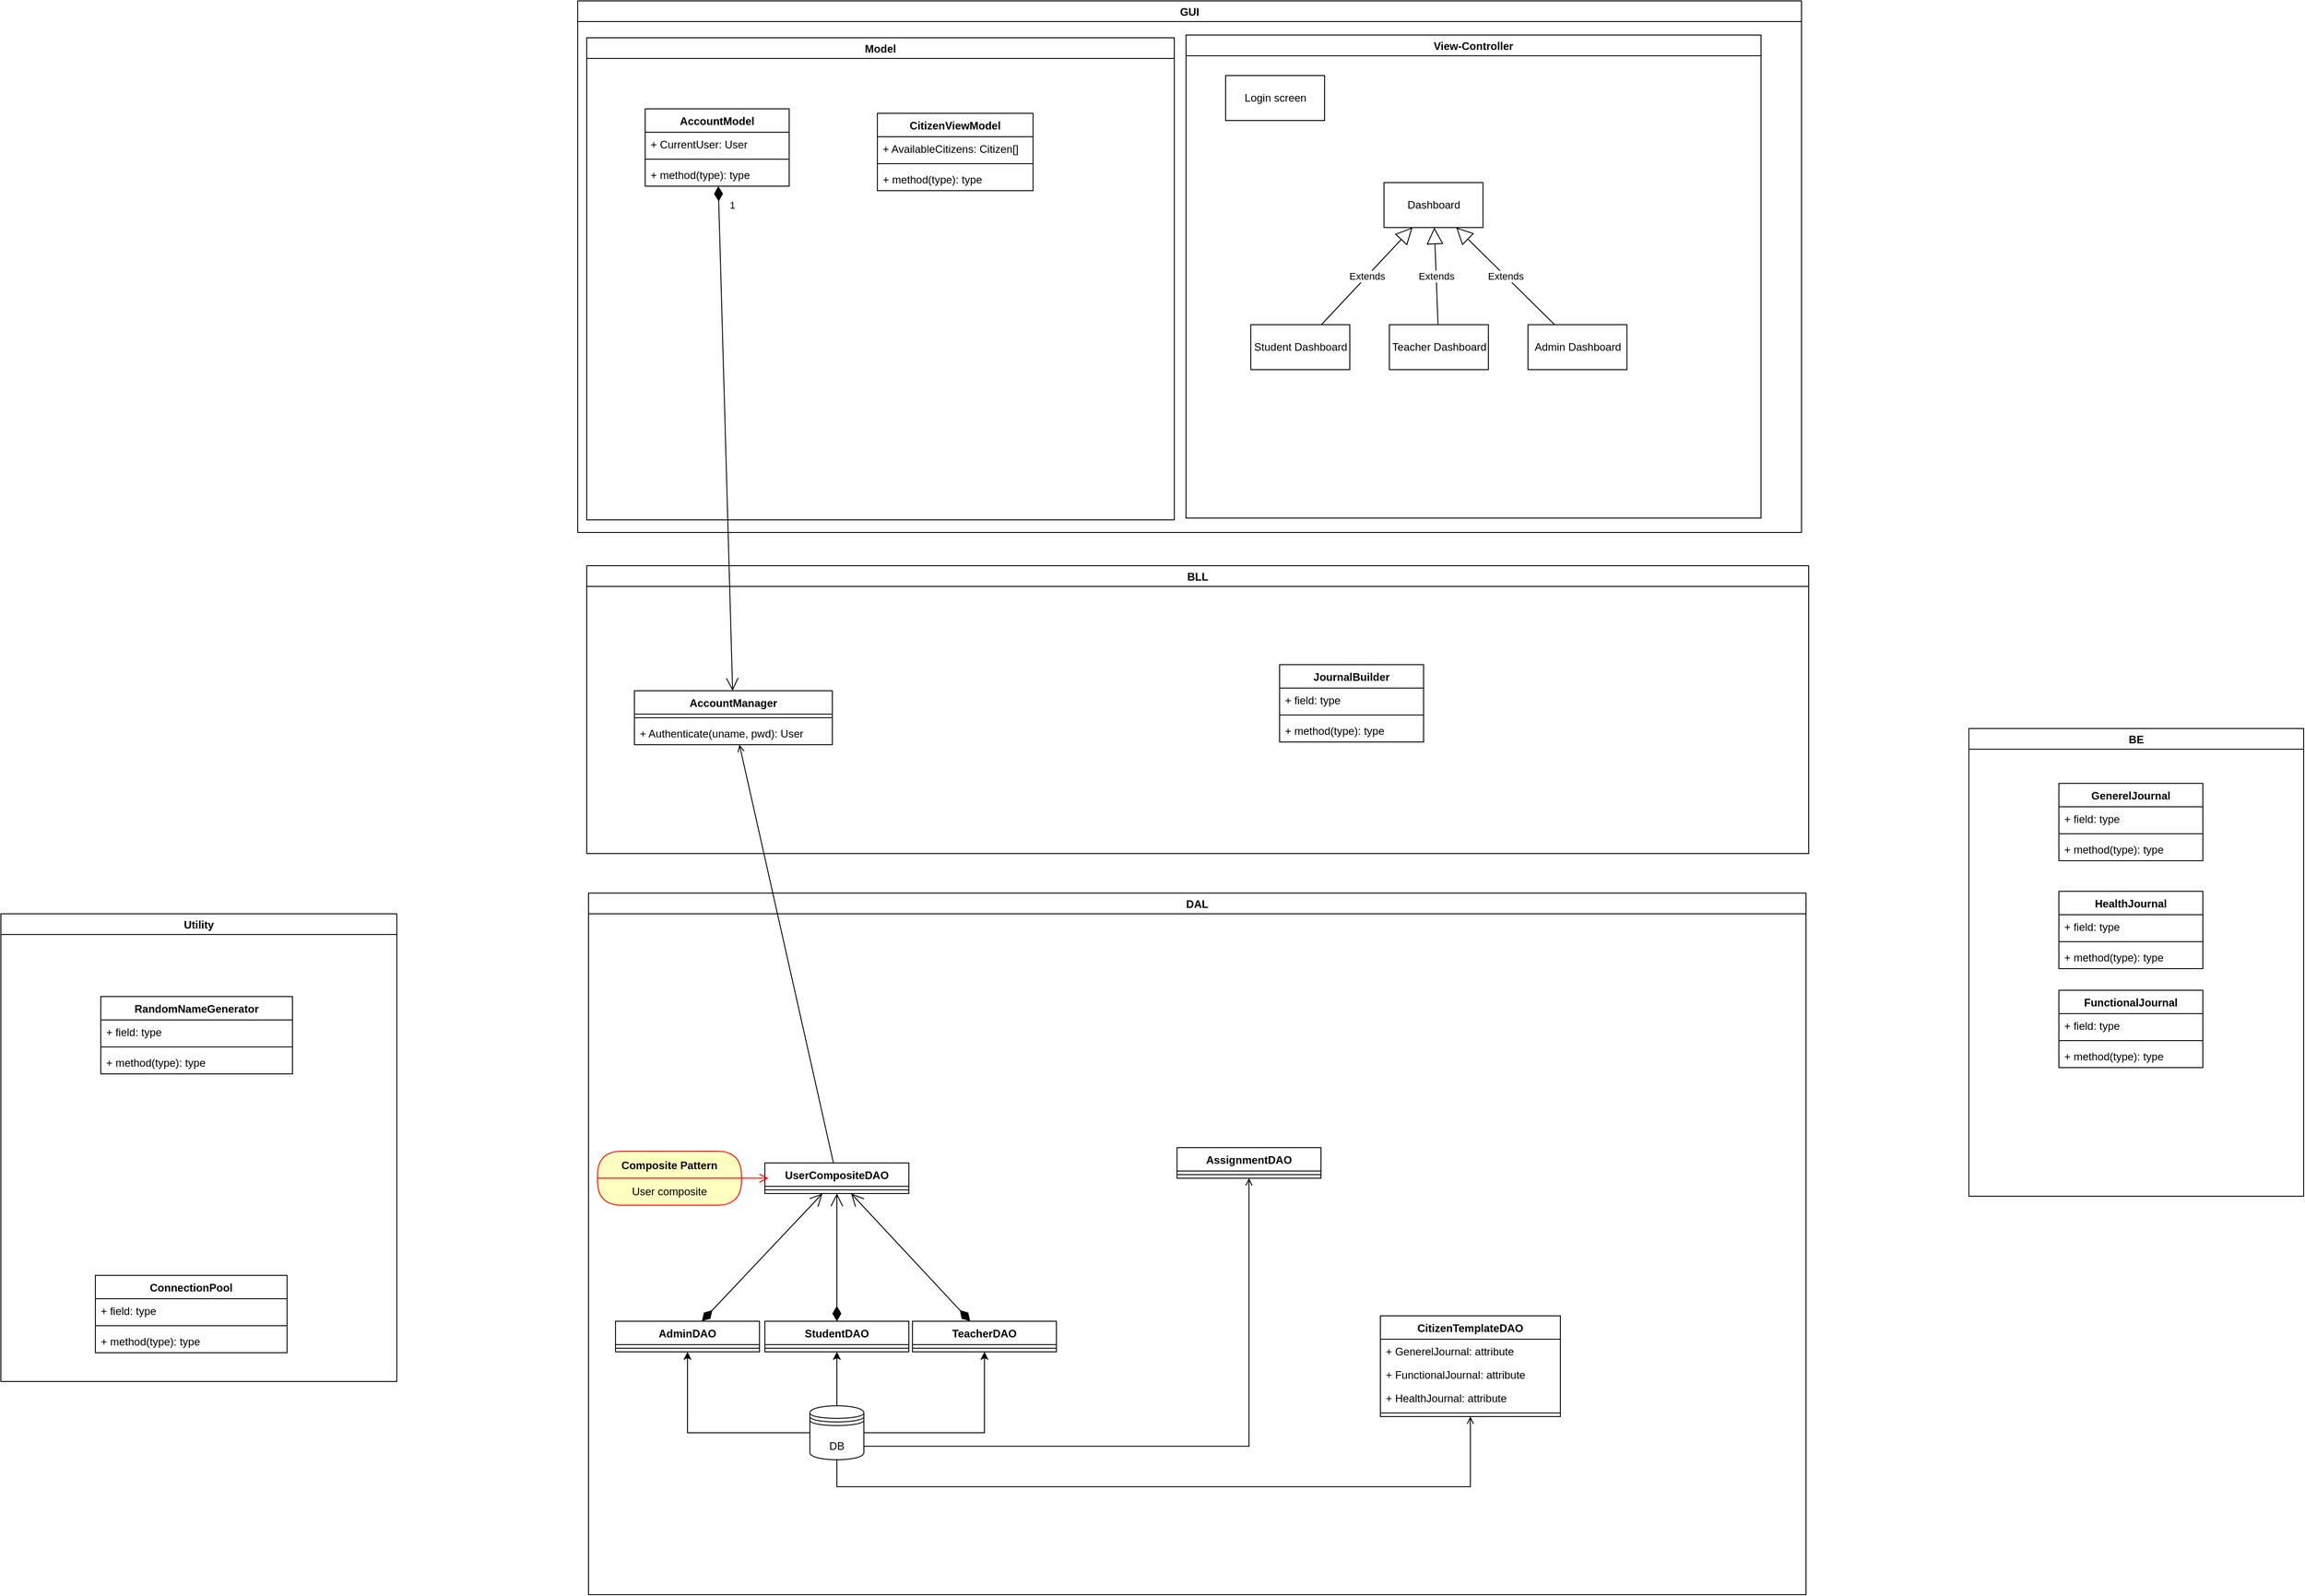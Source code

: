 <mxfile version="17.5.0" type="device"><diagram id="C5RBs43oDa-KdzZeNtuy" name="Page-1"><mxGraphModel dx="2622" dy="1154" grid="0" gridSize="10" guides="1" tooltips="1" connect="1" arrows="1" fold="1" page="0" pageScale="1" pageWidth="827" pageHeight="1169" background="none" math="0" shadow="0"><root><mxCell id="WIyWlLk6GJQsqaUBKTNV-0"/><mxCell id="WIyWlLk6GJQsqaUBKTNV-1" parent="WIyWlLk6GJQsqaUBKTNV-0"/><mxCell id="yGIvSOSz1UJtf5xRjM8N-0" value="GUI" style="swimlane;" parent="WIyWlLk6GJQsqaUBKTNV-1" vertex="1"><mxGeometry x="-185" y="-288" width="1360" height="591" as="geometry"/></mxCell><mxCell id="yGIvSOSz1UJtf5xRjM8N-4" value="View-Controller" style="swimlane;" parent="yGIvSOSz1UJtf5xRjM8N-0" vertex="1"><mxGeometry x="676" y="38" width="639" height="537" as="geometry"/></mxCell><mxCell id="yGIvSOSz1UJtf5xRjM8N-91" value="Student Dashboard" style="html=1;" parent="yGIvSOSz1UJtf5xRjM8N-4" vertex="1"><mxGeometry x="72" y="322" width="110" height="50" as="geometry"/></mxCell><mxCell id="yGIvSOSz1UJtf5xRjM8N-87" value="Login screen" style="html=1;" parent="yGIvSOSz1UJtf5xRjM8N-4" vertex="1"><mxGeometry x="44" y="45" width="110" height="50" as="geometry"/></mxCell><mxCell id="yGIvSOSz1UJtf5xRjM8N-116" value="Teacher Dashboard" style="html=1;" parent="yGIvSOSz1UJtf5xRjM8N-4" vertex="1"><mxGeometry x="226" y="322" width="110" height="50" as="geometry"/></mxCell><mxCell id="yGIvSOSz1UJtf5xRjM8N-117" value="Admin Dashboard" style="html=1;" parent="yGIvSOSz1UJtf5xRjM8N-4" vertex="1"><mxGeometry x="380" y="322" width="110" height="50" as="geometry"/></mxCell><mxCell id="yGIvSOSz1UJtf5xRjM8N-123" value="Dashboard" style="html=1;" parent="yGIvSOSz1UJtf5xRjM8N-4" vertex="1"><mxGeometry x="220" y="164" width="110" height="50" as="geometry"/></mxCell><mxCell id="yGIvSOSz1UJtf5xRjM8N-124" value="Extends" style="endArrow=block;endSize=16;endFill=0;html=1;rounded=0;strokeWidth=1;" parent="yGIvSOSz1UJtf5xRjM8N-4" source="yGIvSOSz1UJtf5xRjM8N-91" target="yGIvSOSz1UJtf5xRjM8N-123" edge="1"><mxGeometry width="160" relative="1" as="geometry"><mxPoint x="-99" y="241" as="sourcePoint"/><mxPoint x="61" y="241" as="targetPoint"/></mxGeometry></mxCell><mxCell id="yGIvSOSz1UJtf5xRjM8N-125" value="Extends" style="endArrow=block;endSize=16;endFill=0;html=1;rounded=0;strokeWidth=1;" parent="yGIvSOSz1UJtf5xRjM8N-4" source="yGIvSOSz1UJtf5xRjM8N-116" target="yGIvSOSz1UJtf5xRjM8N-123" edge="1"><mxGeometry width="160" relative="1" as="geometry"><mxPoint x="360.999" y="267" as="sourcePoint"/><mxPoint x="440.241" y="214" as="targetPoint"/></mxGeometry></mxCell><mxCell id="yGIvSOSz1UJtf5xRjM8N-126" value="Extends" style="endArrow=block;endSize=16;endFill=0;html=1;rounded=0;strokeWidth=1;" parent="yGIvSOSz1UJtf5xRjM8N-4" source="yGIvSOSz1UJtf5xRjM8N-117" target="yGIvSOSz1UJtf5xRjM8N-123" edge="1"><mxGeometry width="160" relative="1" as="geometry"><mxPoint x="781.051" y="82" as="sourcePoint"/><mxPoint x="776.949" y="-26" as="targetPoint"/></mxGeometry></mxCell><mxCell id="yGIvSOSz1UJtf5xRjM8N-3" value="Model" style="swimlane;" parent="yGIvSOSz1UJtf5xRjM8N-0" vertex="1"><mxGeometry x="10" y="41" width="653" height="536" as="geometry"/></mxCell><mxCell id="yGIvSOSz1UJtf5xRjM8N-56" value="AccountModel" style="swimlane;fontStyle=1;align=center;verticalAlign=top;childLayout=stackLayout;horizontal=1;startSize=26;horizontalStack=0;resizeParent=1;resizeParentMax=0;resizeLast=0;collapsible=1;marginBottom=0;" parent="yGIvSOSz1UJtf5xRjM8N-3" vertex="1"><mxGeometry x="65" y="79" width="160" height="86" as="geometry"/></mxCell><mxCell id="yGIvSOSz1UJtf5xRjM8N-57" value="+ CurrentUser: User" style="text;strokeColor=none;fillColor=none;align=left;verticalAlign=top;spacingLeft=4;spacingRight=4;overflow=hidden;rotatable=0;points=[[0,0.5],[1,0.5]];portConstraint=eastwest;" parent="yGIvSOSz1UJtf5xRjM8N-56" vertex="1"><mxGeometry y="26" width="160" height="26" as="geometry"/></mxCell><mxCell id="yGIvSOSz1UJtf5xRjM8N-58" value="" style="line;strokeWidth=1;fillColor=none;align=left;verticalAlign=middle;spacingTop=-1;spacingLeft=3;spacingRight=3;rotatable=0;labelPosition=right;points=[];portConstraint=eastwest;" parent="yGIvSOSz1UJtf5xRjM8N-56" vertex="1"><mxGeometry y="52" width="160" height="8" as="geometry"/></mxCell><mxCell id="yGIvSOSz1UJtf5xRjM8N-59" value="+ method(type): type" style="text;strokeColor=none;fillColor=none;align=left;verticalAlign=top;spacingLeft=4;spacingRight=4;overflow=hidden;rotatable=0;points=[[0,0.5],[1,0.5]];portConstraint=eastwest;" parent="yGIvSOSz1UJtf5xRjM8N-56" vertex="1"><mxGeometry y="60" width="160" height="26" as="geometry"/></mxCell><mxCell id="yGIvSOSz1UJtf5xRjM8N-127" value="CitizenViewModel" style="swimlane;fontStyle=1;align=center;verticalAlign=top;childLayout=stackLayout;horizontal=1;startSize=26;horizontalStack=0;resizeParent=1;resizeParentMax=0;resizeLast=0;collapsible=1;marginBottom=0;" parent="yGIvSOSz1UJtf5xRjM8N-3" vertex="1"><mxGeometry x="323" y="84" width="173" height="86" as="geometry"/></mxCell><mxCell id="yGIvSOSz1UJtf5xRjM8N-128" value="+ AvailableCitizens: Citizen[]" style="text;strokeColor=none;fillColor=none;align=left;verticalAlign=top;spacingLeft=4;spacingRight=4;overflow=hidden;rotatable=0;points=[[0,0.5],[1,0.5]];portConstraint=eastwest;" parent="yGIvSOSz1UJtf5xRjM8N-127" vertex="1"><mxGeometry y="26" width="173" height="26" as="geometry"/></mxCell><mxCell id="yGIvSOSz1UJtf5xRjM8N-129" value="" style="line;strokeWidth=1;fillColor=none;align=left;verticalAlign=middle;spacingTop=-1;spacingLeft=3;spacingRight=3;rotatable=0;labelPosition=right;points=[];portConstraint=eastwest;" parent="yGIvSOSz1UJtf5xRjM8N-127" vertex="1"><mxGeometry y="52" width="173" height="8" as="geometry"/></mxCell><mxCell id="yGIvSOSz1UJtf5xRjM8N-130" value="+ method(type): type" style="text;strokeColor=none;fillColor=none;align=left;verticalAlign=top;spacingLeft=4;spacingRight=4;overflow=hidden;rotatable=0;points=[[0,0.5],[1,0.5]];portConstraint=eastwest;" parent="yGIvSOSz1UJtf5xRjM8N-127" vertex="1"><mxGeometry y="60" width="173" height="26" as="geometry"/></mxCell><mxCell id="yGIvSOSz1UJtf5xRjM8N-1" value="BLL" style="swimlane;" parent="WIyWlLk6GJQsqaUBKTNV-1" vertex="1"><mxGeometry x="-175" y="340" width="1358" height="320" as="geometry"/></mxCell><mxCell id="yGIvSOSz1UJtf5xRjM8N-48" value="AccountManager" style="swimlane;fontStyle=1;align=center;verticalAlign=top;childLayout=stackLayout;horizontal=1;startSize=26;horizontalStack=0;resizeParent=1;resizeParentMax=0;resizeLast=0;collapsible=1;marginBottom=0;" parent="yGIvSOSz1UJtf5xRjM8N-1" vertex="1"><mxGeometry x="53" y="139" width="220" height="60" as="geometry"/></mxCell><mxCell id="yGIvSOSz1UJtf5xRjM8N-50" value="" style="line;strokeWidth=1;fillColor=none;align=left;verticalAlign=middle;spacingTop=-1;spacingLeft=3;spacingRight=3;rotatable=0;labelPosition=right;points=[];portConstraint=eastwest;" parent="yGIvSOSz1UJtf5xRjM8N-48" vertex="1"><mxGeometry y="26" width="220" height="8" as="geometry"/></mxCell><mxCell id="yGIvSOSz1UJtf5xRjM8N-51" value="+ Authenticate(uname, pwd): User" style="text;strokeColor=none;fillColor=none;align=left;verticalAlign=top;spacingLeft=4;spacingRight=4;overflow=hidden;rotatable=0;points=[[0,0.5],[1,0.5]];portConstraint=eastwest;" parent="yGIvSOSz1UJtf5xRjM8N-48" vertex="1"><mxGeometry y="34" width="220" height="26" as="geometry"/></mxCell><mxCell id="yGIvSOSz1UJtf5xRjM8N-61" value="JournalBuilder" style="swimlane;fontStyle=1;align=center;verticalAlign=top;childLayout=stackLayout;horizontal=1;startSize=26;horizontalStack=0;resizeParent=1;resizeParentMax=0;resizeLast=0;collapsible=1;marginBottom=0;" parent="yGIvSOSz1UJtf5xRjM8N-1" vertex="1"><mxGeometry x="770" y="110" width="160" height="86" as="geometry"/></mxCell><mxCell id="yGIvSOSz1UJtf5xRjM8N-62" value="+ field: type" style="text;strokeColor=none;fillColor=none;align=left;verticalAlign=top;spacingLeft=4;spacingRight=4;overflow=hidden;rotatable=0;points=[[0,0.5],[1,0.5]];portConstraint=eastwest;" parent="yGIvSOSz1UJtf5xRjM8N-61" vertex="1"><mxGeometry y="26" width="160" height="26" as="geometry"/></mxCell><mxCell id="yGIvSOSz1UJtf5xRjM8N-63" value="" style="line;strokeWidth=1;fillColor=none;align=left;verticalAlign=middle;spacingTop=-1;spacingLeft=3;spacingRight=3;rotatable=0;labelPosition=right;points=[];portConstraint=eastwest;" parent="yGIvSOSz1UJtf5xRjM8N-61" vertex="1"><mxGeometry y="52" width="160" height="8" as="geometry"/></mxCell><mxCell id="yGIvSOSz1UJtf5xRjM8N-64" value="+ method(type): type" style="text;strokeColor=none;fillColor=none;align=left;verticalAlign=top;spacingLeft=4;spacingRight=4;overflow=hidden;rotatable=0;points=[[0,0.5],[1,0.5]];portConstraint=eastwest;" parent="yGIvSOSz1UJtf5xRjM8N-61" vertex="1"><mxGeometry y="60" width="160" height="26" as="geometry"/></mxCell><mxCell id="yGIvSOSz1UJtf5xRjM8N-2" value="DAL" style="swimlane;" parent="WIyWlLk6GJQsqaUBKTNV-1" vertex="1"><mxGeometry x="-173" y="704" width="1353" height="780" as="geometry"/></mxCell><mxCell id="yGIvSOSz1UJtf5xRjM8N-9" value="StudentDAO" style="swimlane;fontStyle=1;align=center;verticalAlign=top;childLayout=stackLayout;horizontal=1;startSize=26;horizontalStack=0;resizeParent=1;resizeParentMax=0;resizeLast=0;collapsible=1;marginBottom=0;" parent="yGIvSOSz1UJtf5xRjM8N-2" vertex="1"><mxGeometry x="196" y="476" width="160" height="34" as="geometry"/></mxCell><mxCell id="yGIvSOSz1UJtf5xRjM8N-11" value="" style="line;strokeWidth=1;fillColor=none;align=left;verticalAlign=middle;spacingTop=-1;spacingLeft=3;spacingRight=3;rotatable=0;labelPosition=right;points=[];portConstraint=eastwest;" parent="yGIvSOSz1UJtf5xRjM8N-9" vertex="1"><mxGeometry y="26" width="160" height="8" as="geometry"/></mxCell><mxCell id="yGIvSOSz1UJtf5xRjM8N-43" style="rounded=0;orthogonalLoop=1;jettySize=auto;html=1;endArrow=open;align=left;verticalAlign=bottom;endSize=12;startArrow=diamondThin;startSize=14;startFill=1;" parent="yGIvSOSz1UJtf5xRjM8N-2" source="yGIvSOSz1UJtf5xRjM8N-13" target="yGIvSOSz1UJtf5xRjM8N-32" edge="1"><mxGeometry relative="1" as="geometry"/></mxCell><mxCell id="yGIvSOSz1UJtf5xRjM8N-13" value="TeacherDAO" style="swimlane;fontStyle=1;align=center;verticalAlign=top;childLayout=stackLayout;horizontal=1;startSize=26;horizontalStack=0;resizeParent=1;resizeParentMax=0;resizeLast=0;collapsible=1;marginBottom=0;" parent="yGIvSOSz1UJtf5xRjM8N-2" vertex="1"><mxGeometry x="360" y="476" width="160" height="34" as="geometry"/></mxCell><mxCell id="yGIvSOSz1UJtf5xRjM8N-15" value="" style="line;strokeWidth=1;fillColor=none;align=left;verticalAlign=middle;spacingTop=-1;spacingLeft=3;spacingRight=3;rotatable=0;labelPosition=right;points=[];portConstraint=eastwest;" parent="yGIvSOSz1UJtf5xRjM8N-13" vertex="1"><mxGeometry y="26" width="160" height="8" as="geometry"/></mxCell><mxCell id="yGIvSOSz1UJtf5xRjM8N-44" style="rounded=0;orthogonalLoop=1;jettySize=auto;html=1;endArrow=open;align=left;verticalAlign=bottom;endSize=12;startArrow=diamondThin;startSize=14;startFill=1;" parent="yGIvSOSz1UJtf5xRjM8N-2" source="yGIvSOSz1UJtf5xRjM8N-17" target="yGIvSOSz1UJtf5xRjM8N-32" edge="1"><mxGeometry relative="1" as="geometry"/></mxCell><mxCell id="yGIvSOSz1UJtf5xRjM8N-17" value="AdminDAO" style="swimlane;fontStyle=1;align=center;verticalAlign=top;childLayout=stackLayout;horizontal=1;startSize=26;horizontalStack=0;resizeParent=1;resizeParentMax=0;resizeLast=0;collapsible=1;marginBottom=0;" parent="yGIvSOSz1UJtf5xRjM8N-2" vertex="1"><mxGeometry x="30" y="476" width="160" height="34" as="geometry"/></mxCell><mxCell id="yGIvSOSz1UJtf5xRjM8N-19" value="" style="line;strokeWidth=1;fillColor=none;align=left;verticalAlign=middle;spacingTop=-1;spacingLeft=3;spacingRight=3;rotatable=0;labelPosition=right;points=[];portConstraint=eastwest;" parent="yGIvSOSz1UJtf5xRjM8N-17" vertex="1"><mxGeometry y="26" width="160" height="8" as="geometry"/></mxCell><mxCell id="yGIvSOSz1UJtf5xRjM8N-24" style="edgeStyle=orthogonalEdgeStyle;rounded=0;orthogonalLoop=1;jettySize=auto;html=1;" parent="yGIvSOSz1UJtf5xRjM8N-2" source="yGIvSOSz1UJtf5xRjM8N-23" target="yGIvSOSz1UJtf5xRjM8N-9" edge="1"><mxGeometry relative="1" as="geometry"/></mxCell><mxCell id="yGIvSOSz1UJtf5xRjM8N-25" style="edgeStyle=orthogonalEdgeStyle;rounded=0;orthogonalLoop=1;jettySize=auto;html=1;" parent="yGIvSOSz1UJtf5xRjM8N-2" source="yGIvSOSz1UJtf5xRjM8N-23" target="yGIvSOSz1UJtf5xRjM8N-13" edge="1"><mxGeometry relative="1" as="geometry"/></mxCell><mxCell id="yGIvSOSz1UJtf5xRjM8N-26" style="edgeStyle=orthogonalEdgeStyle;rounded=0;orthogonalLoop=1;jettySize=auto;html=1;" parent="yGIvSOSz1UJtf5xRjM8N-2" source="yGIvSOSz1UJtf5xRjM8N-23" target="yGIvSOSz1UJtf5xRjM8N-17" edge="1"><mxGeometry relative="1" as="geometry"/></mxCell><mxCell id="yGIvSOSz1UJtf5xRjM8N-78" style="edgeStyle=orthogonalEdgeStyle;rounded=0;orthogonalLoop=1;jettySize=auto;html=1;endArrow=open;endFill=0;strokeWidth=1;" parent="yGIvSOSz1UJtf5xRjM8N-2" source="yGIvSOSz1UJtf5xRjM8N-23" target="yGIvSOSz1UJtf5xRjM8N-34" edge="1"><mxGeometry relative="1" as="geometry"><Array as="points"><mxPoint x="276" y="660"/><mxPoint x="980" y="660"/></Array></mxGeometry></mxCell><mxCell id="yGIvSOSz1UJtf5xRjM8N-23" value="" style="shape=datastore;whiteSpace=wrap;html=1;" parent="yGIvSOSz1UJtf5xRjM8N-2" vertex="1"><mxGeometry x="246" y="570" width="60" height="60" as="geometry"/></mxCell><mxCell id="yGIvSOSz1UJtf5xRjM8N-77" style="edgeStyle=orthogonalEdgeStyle;rounded=0;orthogonalLoop=1;jettySize=auto;html=1;endArrow=open;endFill=0;strokeWidth=1;" parent="yGIvSOSz1UJtf5xRjM8N-2" source="yGIvSOSz1UJtf5xRjM8N-27" target="yGIvSOSz1UJtf5xRjM8N-28" edge="1"><mxGeometry relative="1" as="geometry"/></mxCell><mxCell id="yGIvSOSz1UJtf5xRjM8N-27" value="DB" style="text;html=1;strokeColor=none;fillColor=none;align=center;verticalAlign=middle;whiteSpace=wrap;rounded=0;" parent="yGIvSOSz1UJtf5xRjM8N-2" vertex="1"><mxGeometry x="246" y="600" width="60" height="30" as="geometry"/></mxCell><mxCell id="yGIvSOSz1UJtf5xRjM8N-28" value="AssignmentDAO" style="swimlane;fontStyle=1;align=center;verticalAlign=top;childLayout=stackLayout;horizontal=1;startSize=26;horizontalStack=0;resizeParent=1;resizeParentMax=0;resizeLast=0;collapsible=1;marginBottom=0;" parent="yGIvSOSz1UJtf5xRjM8N-2" vertex="1"><mxGeometry x="654" y="283" width="160" height="34" as="geometry"/></mxCell><mxCell id="yGIvSOSz1UJtf5xRjM8N-30" value="" style="line;strokeWidth=1;fillColor=none;align=left;verticalAlign=middle;spacingTop=-1;spacingLeft=3;spacingRight=3;rotatable=0;labelPosition=right;points=[];portConstraint=eastwest;" parent="yGIvSOSz1UJtf5xRjM8N-28" vertex="1"><mxGeometry y="26" width="160" height="8" as="geometry"/></mxCell><mxCell id="yGIvSOSz1UJtf5xRjM8N-32" value="UserCompositeDAO" style="swimlane;fontStyle=1;align=center;verticalAlign=top;childLayout=stackLayout;horizontal=1;startSize=26;horizontalStack=0;resizeParent=1;resizeParentMax=0;resizeLast=0;collapsible=1;marginBottom=0;" parent="yGIvSOSz1UJtf5xRjM8N-2" vertex="1"><mxGeometry x="196" y="300" width="160" height="34" as="geometry"/></mxCell><mxCell id="yGIvSOSz1UJtf5xRjM8N-33" value="" style="line;strokeWidth=1;fillColor=none;align=left;verticalAlign=middle;spacingTop=-1;spacingLeft=3;spacingRight=3;rotatable=0;labelPosition=right;points=[];portConstraint=eastwest;" parent="yGIvSOSz1UJtf5xRjM8N-32" vertex="1"><mxGeometry y="26" width="160" height="8" as="geometry"/></mxCell><mxCell id="yGIvSOSz1UJtf5xRjM8N-34" value="CitizenTemplateDAO" style="swimlane;fontStyle=1;align=center;verticalAlign=top;childLayout=stackLayout;horizontal=1;startSize=26;horizontalStack=0;resizeParent=1;resizeParentMax=0;resizeLast=0;collapsible=1;marginBottom=0;" parent="yGIvSOSz1UJtf5xRjM8N-2" vertex="1"><mxGeometry x="880" y="470" width="200" height="112" as="geometry"/></mxCell><mxCell id="yGIvSOSz1UJtf5xRjM8N-38" value="+ GenerelJournal: attribute" style="text;strokeColor=none;fillColor=none;align=left;verticalAlign=top;spacingLeft=4;spacingRight=4;overflow=hidden;rotatable=0;points=[[0,0.5],[1,0.5]];portConstraint=eastwest;" parent="yGIvSOSz1UJtf5xRjM8N-34" vertex="1"><mxGeometry y="26" width="200" height="26" as="geometry"/></mxCell><mxCell id="yGIvSOSz1UJtf5xRjM8N-39" value="+ FunctionalJournal: attribute" style="text;strokeColor=none;fillColor=none;align=left;verticalAlign=top;spacingLeft=4;spacingRight=4;overflow=hidden;rotatable=0;points=[[0,0.5],[1,0.5]];portConstraint=eastwest;" parent="yGIvSOSz1UJtf5xRjM8N-34" vertex="1"><mxGeometry y="52" width="200" height="26" as="geometry"/></mxCell><mxCell id="yGIvSOSz1UJtf5xRjM8N-40" value="+ HealthJournal: attribute" style="text;strokeColor=none;fillColor=none;align=left;verticalAlign=top;spacingLeft=4;spacingRight=4;overflow=hidden;rotatable=0;points=[[0,0.5],[1,0.5]];portConstraint=eastwest;" parent="yGIvSOSz1UJtf5xRjM8N-34" vertex="1"><mxGeometry y="78" width="200" height="26" as="geometry"/></mxCell><mxCell id="yGIvSOSz1UJtf5xRjM8N-36" value="" style="line;strokeWidth=1;fillColor=none;align=left;verticalAlign=middle;spacingTop=-1;spacingLeft=3;spacingRight=3;rotatable=0;labelPosition=right;points=[];portConstraint=eastwest;" parent="yGIvSOSz1UJtf5xRjM8N-34" vertex="1"><mxGeometry y="104" width="200" height="8" as="geometry"/></mxCell><mxCell id="yGIvSOSz1UJtf5xRjM8N-41" value="" style="endArrow=open;html=1;endSize=12;startArrow=diamondThin;startSize=14;startFill=1;align=left;verticalAlign=bottom;rounded=0;" parent="yGIvSOSz1UJtf5xRjM8N-2" source="yGIvSOSz1UJtf5xRjM8N-9" target="yGIvSOSz1UJtf5xRjM8N-32" edge="1"><mxGeometry x="-0.92" y="-10" relative="1" as="geometry"><mxPoint x="390" y="430" as="sourcePoint"/><mxPoint x="550" y="430" as="targetPoint"/><mxPoint as="offset"/></mxGeometry></mxCell><mxCell id="yGIvSOSz1UJtf5xRjM8N-47" value="" style="edgeStyle=orthogonalEdgeStyle;html=1;verticalAlign=bottom;endArrow=open;endSize=8;strokeColor=#ff0000;rounded=0;" parent="yGIvSOSz1UJtf5xRjM8N-2" source="yGIvSOSz1UJtf5xRjM8N-45" edge="1"><mxGeometry relative="1" as="geometry"><mxPoint x="200" y="317" as="targetPoint"/></mxGeometry></mxCell><mxCell id="yGIvSOSz1UJtf5xRjM8N-45" value="Composite Pattern" style="swimlane;fontStyle=1;align=center;verticalAlign=middle;childLayout=stackLayout;horizontal=1;startSize=30;horizontalStack=0;resizeParent=0;resizeLast=1;container=0;fontColor=#000000;collapsible=0;rounded=1;arcSize=30;strokeColor=#ff0000;fillColor=#ffffc0;swimlaneFillColor=#ffffc0;dropTarget=0;" parent="yGIvSOSz1UJtf5xRjM8N-2" vertex="1"><mxGeometry x="10" y="287" width="160" height="60" as="geometry"/></mxCell><mxCell id="yGIvSOSz1UJtf5xRjM8N-46" value="User composite" style="text;html=1;strokeColor=none;fillColor=none;align=center;verticalAlign=middle;spacingLeft=4;spacingRight=4;whiteSpace=wrap;overflow=hidden;rotatable=0;fontColor=#000000;" parent="yGIvSOSz1UJtf5xRjM8N-45" vertex="1"><mxGeometry y="30" width="160" height="30" as="geometry"/></mxCell><mxCell id="yGIvSOSz1UJtf5xRjM8N-55" style="rounded=0;orthogonalLoop=1;jettySize=auto;html=1;endArrow=open;endFill=0;strokeWidth=1;" parent="WIyWlLk6GJQsqaUBKTNV-1" source="yGIvSOSz1UJtf5xRjM8N-32" target="yGIvSOSz1UJtf5xRjM8N-48" edge="1"><mxGeometry relative="1" as="geometry"/></mxCell><mxCell id="yGIvSOSz1UJtf5xRjM8N-60" value="1" style="endArrow=open;html=1;endSize=12;startArrow=diamondThin;startSize=14;startFill=1;align=left;verticalAlign=bottom;rounded=0;strokeWidth=1;" parent="WIyWlLk6GJQsqaUBKTNV-1" source="yGIvSOSz1UJtf5xRjM8N-56" target="yGIvSOSz1UJtf5xRjM8N-48" edge="1"><mxGeometry x="-0.892" y="10" relative="1" as="geometry"><mxPoint x="570" y="370" as="sourcePoint"/><mxPoint x="730" y="370" as="targetPoint"/><mxPoint as="offset"/></mxGeometry></mxCell><mxCell id="yGIvSOSz1UJtf5xRjM8N-79" value="BE" style="swimlane;" parent="WIyWlLk6GJQsqaUBKTNV-1" vertex="1"><mxGeometry x="1361" y="521" width="372" height="520" as="geometry"/></mxCell><mxCell id="yGIvSOSz1UJtf5xRjM8N-69" value="HealthJournal" style="swimlane;fontStyle=1;align=center;verticalAlign=top;childLayout=stackLayout;horizontal=1;startSize=26;horizontalStack=0;resizeParent=1;resizeParentMax=0;resizeLast=0;collapsible=1;marginBottom=0;" parent="yGIvSOSz1UJtf5xRjM8N-79" vertex="1"><mxGeometry x="100" y="181" width="160" height="86" as="geometry"/></mxCell><mxCell id="yGIvSOSz1UJtf5xRjM8N-70" value="+ field: type" style="text;strokeColor=none;fillColor=none;align=left;verticalAlign=top;spacingLeft=4;spacingRight=4;overflow=hidden;rotatable=0;points=[[0,0.5],[1,0.5]];portConstraint=eastwest;" parent="yGIvSOSz1UJtf5xRjM8N-69" vertex="1"><mxGeometry y="26" width="160" height="26" as="geometry"/></mxCell><mxCell id="yGIvSOSz1UJtf5xRjM8N-71" value="" style="line;strokeWidth=1;fillColor=none;align=left;verticalAlign=middle;spacingTop=-1;spacingLeft=3;spacingRight=3;rotatable=0;labelPosition=right;points=[];portConstraint=eastwest;" parent="yGIvSOSz1UJtf5xRjM8N-69" vertex="1"><mxGeometry y="52" width="160" height="8" as="geometry"/></mxCell><mxCell id="yGIvSOSz1UJtf5xRjM8N-72" value="+ method(type): type" style="text;strokeColor=none;fillColor=none;align=left;verticalAlign=top;spacingLeft=4;spacingRight=4;overflow=hidden;rotatable=0;points=[[0,0.5],[1,0.5]];portConstraint=eastwest;" parent="yGIvSOSz1UJtf5xRjM8N-69" vertex="1"><mxGeometry y="60" width="160" height="26" as="geometry"/></mxCell><mxCell id="yGIvSOSz1UJtf5xRjM8N-73" value="FunctionalJournal" style="swimlane;fontStyle=1;align=center;verticalAlign=top;childLayout=stackLayout;horizontal=1;startSize=26;horizontalStack=0;resizeParent=1;resizeParentMax=0;resizeLast=0;collapsible=1;marginBottom=0;" parent="yGIvSOSz1UJtf5xRjM8N-79" vertex="1"><mxGeometry x="100" y="291" width="160" height="86" as="geometry"/></mxCell><mxCell id="yGIvSOSz1UJtf5xRjM8N-74" value="+ field: type" style="text;strokeColor=none;fillColor=none;align=left;verticalAlign=top;spacingLeft=4;spacingRight=4;overflow=hidden;rotatable=0;points=[[0,0.5],[1,0.5]];portConstraint=eastwest;" parent="yGIvSOSz1UJtf5xRjM8N-73" vertex="1"><mxGeometry y="26" width="160" height="26" as="geometry"/></mxCell><mxCell id="yGIvSOSz1UJtf5xRjM8N-75" value="" style="line;strokeWidth=1;fillColor=none;align=left;verticalAlign=middle;spacingTop=-1;spacingLeft=3;spacingRight=3;rotatable=0;labelPosition=right;points=[];portConstraint=eastwest;" parent="yGIvSOSz1UJtf5xRjM8N-73" vertex="1"><mxGeometry y="52" width="160" height="8" as="geometry"/></mxCell><mxCell id="yGIvSOSz1UJtf5xRjM8N-76" value="+ method(type): type" style="text;strokeColor=none;fillColor=none;align=left;verticalAlign=top;spacingLeft=4;spacingRight=4;overflow=hidden;rotatable=0;points=[[0,0.5],[1,0.5]];portConstraint=eastwest;" parent="yGIvSOSz1UJtf5xRjM8N-73" vertex="1"><mxGeometry y="60" width="160" height="26" as="geometry"/></mxCell><mxCell id="yGIvSOSz1UJtf5xRjM8N-65" value="GenerelJournal" style="swimlane;fontStyle=1;align=center;verticalAlign=top;childLayout=stackLayout;horizontal=1;startSize=26;horizontalStack=0;resizeParent=1;resizeParentMax=0;resizeLast=0;collapsible=1;marginBottom=0;" parent="yGIvSOSz1UJtf5xRjM8N-79" vertex="1"><mxGeometry x="100" y="61" width="160" height="86" as="geometry"/></mxCell><mxCell id="yGIvSOSz1UJtf5xRjM8N-66" value="+ field: type" style="text;strokeColor=none;fillColor=none;align=left;verticalAlign=top;spacingLeft=4;spacingRight=4;overflow=hidden;rotatable=0;points=[[0,0.5],[1,0.5]];portConstraint=eastwest;" parent="yGIvSOSz1UJtf5xRjM8N-65" vertex="1"><mxGeometry y="26" width="160" height="26" as="geometry"/></mxCell><mxCell id="yGIvSOSz1UJtf5xRjM8N-67" value="" style="line;strokeWidth=1;fillColor=none;align=left;verticalAlign=middle;spacingTop=-1;spacingLeft=3;spacingRight=3;rotatable=0;labelPosition=right;points=[];portConstraint=eastwest;" parent="yGIvSOSz1UJtf5xRjM8N-65" vertex="1"><mxGeometry y="52" width="160" height="8" as="geometry"/></mxCell><mxCell id="yGIvSOSz1UJtf5xRjM8N-68" value="+ method(type): type" style="text;strokeColor=none;fillColor=none;align=left;verticalAlign=top;spacingLeft=4;spacingRight=4;overflow=hidden;rotatable=0;points=[[0,0.5],[1,0.5]];portConstraint=eastwest;" parent="yGIvSOSz1UJtf5xRjM8N-65" vertex="1"><mxGeometry y="60" width="160" height="26" as="geometry"/></mxCell><mxCell id="yGIvSOSz1UJtf5xRjM8N-94" value="Utility" style="swimlane;" parent="WIyWlLk6GJQsqaUBKTNV-1" vertex="1"><mxGeometry x="-826" y="727" width="440" height="520" as="geometry"/></mxCell><mxCell id="yGIvSOSz1UJtf5xRjM8N-108" value="RandomNameGenerator" style="swimlane;fontStyle=1;align=center;verticalAlign=top;childLayout=stackLayout;horizontal=1;startSize=26;horizontalStack=0;resizeParent=1;resizeParentMax=0;resizeLast=0;collapsible=1;marginBottom=0;" parent="yGIvSOSz1UJtf5xRjM8N-94" vertex="1"><mxGeometry x="111" y="92" width="213" height="86" as="geometry"/></mxCell><mxCell id="yGIvSOSz1UJtf5xRjM8N-109" value="+ field: type" style="text;strokeColor=none;fillColor=none;align=left;verticalAlign=top;spacingLeft=4;spacingRight=4;overflow=hidden;rotatable=0;points=[[0,0.5],[1,0.5]];portConstraint=eastwest;" parent="yGIvSOSz1UJtf5xRjM8N-108" vertex="1"><mxGeometry y="26" width="213" height="26" as="geometry"/></mxCell><mxCell id="yGIvSOSz1UJtf5xRjM8N-110" value="" style="line;strokeWidth=1;fillColor=none;align=left;verticalAlign=middle;spacingTop=-1;spacingLeft=3;spacingRight=3;rotatable=0;labelPosition=right;points=[];portConstraint=eastwest;" parent="yGIvSOSz1UJtf5xRjM8N-108" vertex="1"><mxGeometry y="52" width="213" height="8" as="geometry"/></mxCell><mxCell id="yGIvSOSz1UJtf5xRjM8N-111" value="+ method(type): type" style="text;strokeColor=none;fillColor=none;align=left;verticalAlign=top;spacingLeft=4;spacingRight=4;overflow=hidden;rotatable=0;points=[[0,0.5],[1,0.5]];portConstraint=eastwest;" parent="yGIvSOSz1UJtf5xRjM8N-108" vertex="1"><mxGeometry y="60" width="213" height="26" as="geometry"/></mxCell><mxCell id="yGIvSOSz1UJtf5xRjM8N-112" value="ConnectionPool" style="swimlane;fontStyle=1;align=center;verticalAlign=top;childLayout=stackLayout;horizontal=1;startSize=26;horizontalStack=0;resizeParent=1;resizeParentMax=0;resizeLast=0;collapsible=1;marginBottom=0;" parent="yGIvSOSz1UJtf5xRjM8N-94" vertex="1"><mxGeometry x="105" y="402" width="213" height="86" as="geometry"/></mxCell><mxCell id="yGIvSOSz1UJtf5xRjM8N-113" value="+ field: type" style="text;strokeColor=none;fillColor=none;align=left;verticalAlign=top;spacingLeft=4;spacingRight=4;overflow=hidden;rotatable=0;points=[[0,0.5],[1,0.5]];portConstraint=eastwest;" parent="yGIvSOSz1UJtf5xRjM8N-112" vertex="1"><mxGeometry y="26" width="213" height="26" as="geometry"/></mxCell><mxCell id="yGIvSOSz1UJtf5xRjM8N-114" value="" style="line;strokeWidth=1;fillColor=none;align=left;verticalAlign=middle;spacingTop=-1;spacingLeft=3;spacingRight=3;rotatable=0;labelPosition=right;points=[];portConstraint=eastwest;" parent="yGIvSOSz1UJtf5xRjM8N-112" vertex="1"><mxGeometry y="52" width="213" height="8" as="geometry"/></mxCell><mxCell id="yGIvSOSz1UJtf5xRjM8N-115" value="+ method(type): type" style="text;strokeColor=none;fillColor=none;align=left;verticalAlign=top;spacingLeft=4;spacingRight=4;overflow=hidden;rotatable=0;points=[[0,0.5],[1,0.5]];portConstraint=eastwest;" parent="yGIvSOSz1UJtf5xRjM8N-112" vertex="1"><mxGeometry y="60" width="213" height="26" as="geometry"/></mxCell></root></mxGraphModel></diagram></mxfile>